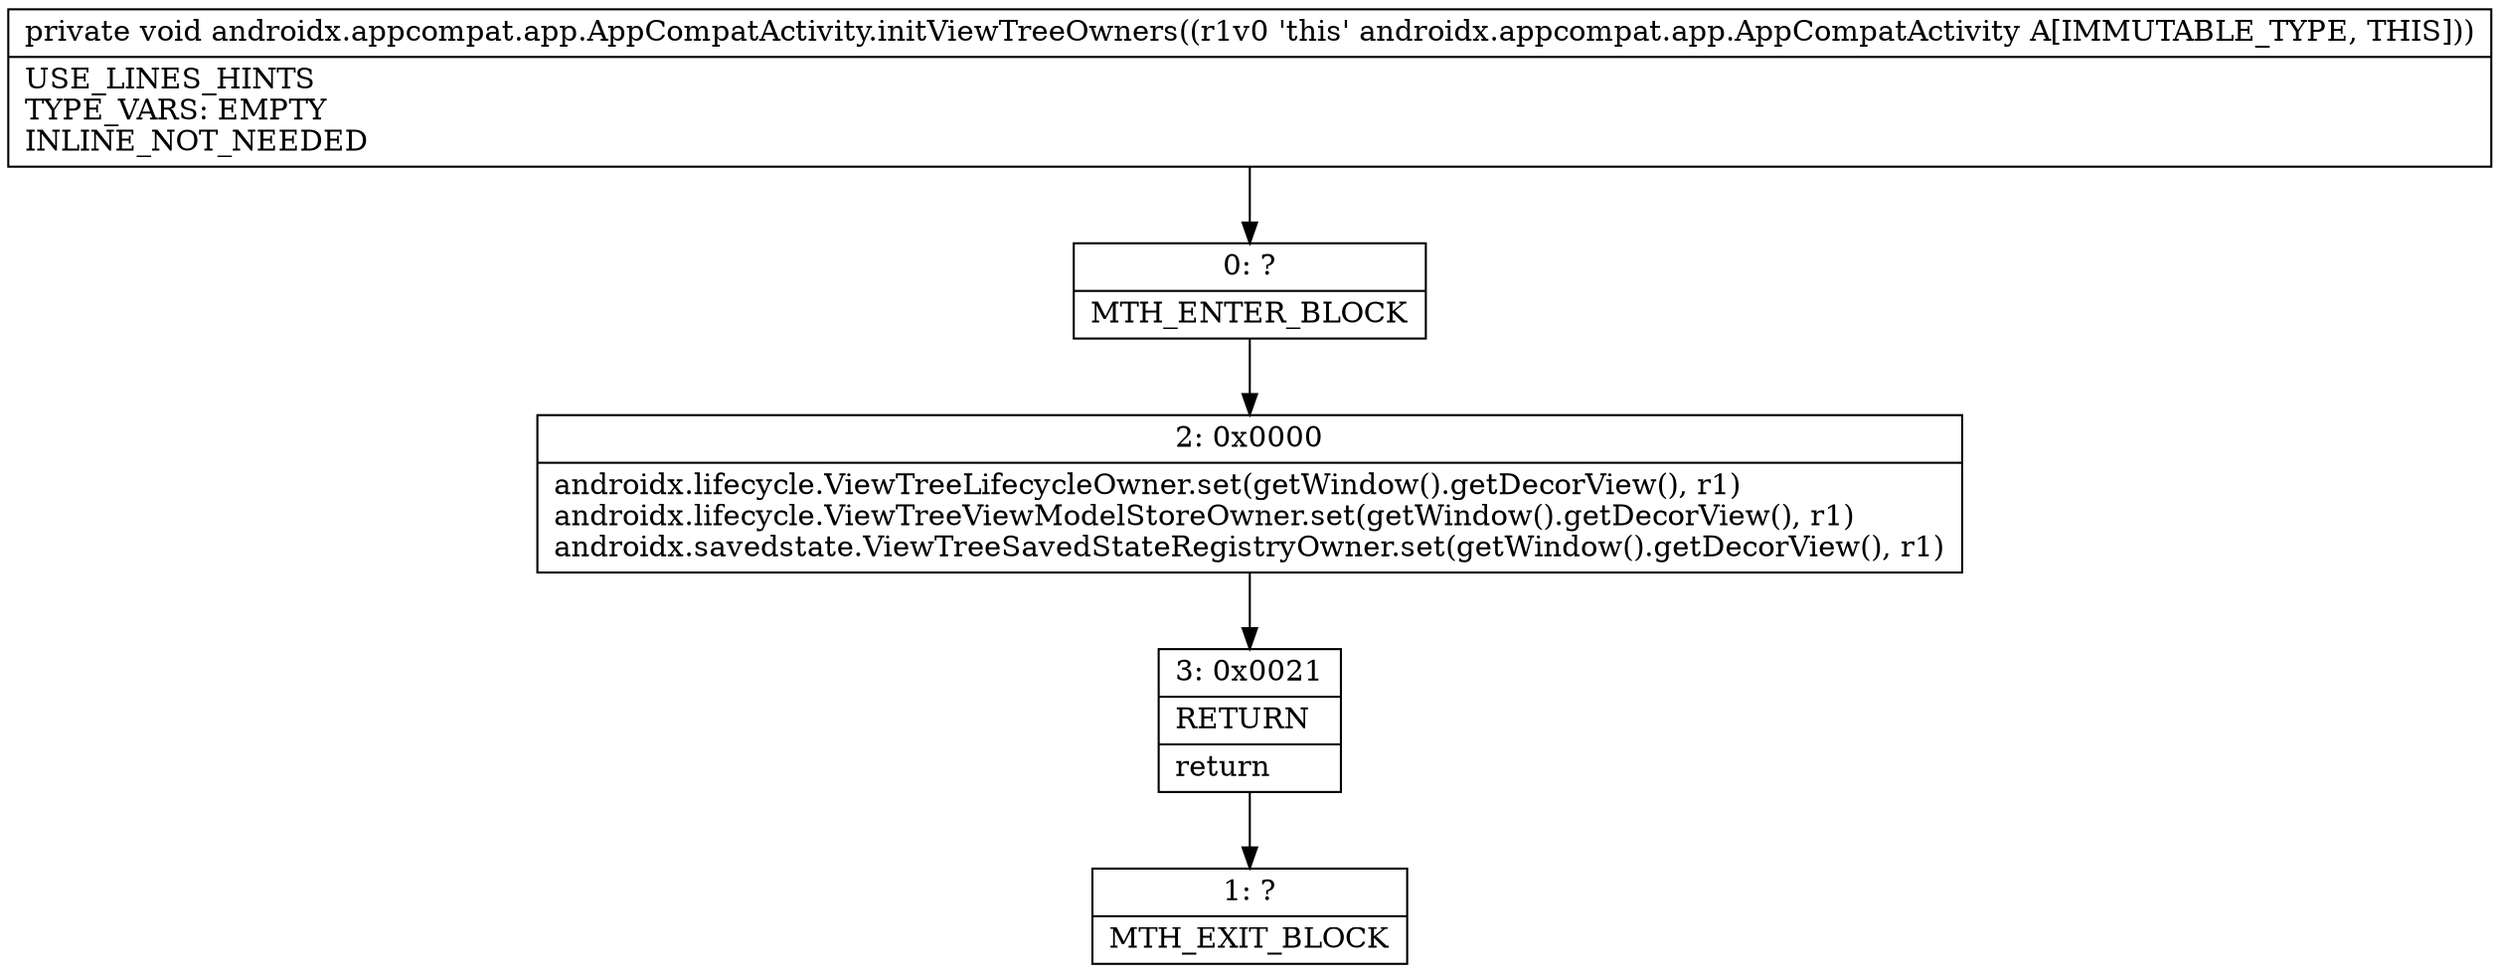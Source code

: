 digraph "CFG forandroidx.appcompat.app.AppCompatActivity.initViewTreeOwners()V" {
Node_0 [shape=record,label="{0\:\ ?|MTH_ENTER_BLOCK\l}"];
Node_2 [shape=record,label="{2\:\ 0x0000|androidx.lifecycle.ViewTreeLifecycleOwner.set(getWindow().getDecorView(), r1)\landroidx.lifecycle.ViewTreeViewModelStoreOwner.set(getWindow().getDecorView(), r1)\landroidx.savedstate.ViewTreeSavedStateRegistryOwner.set(getWindow().getDecorView(), r1)\l}"];
Node_3 [shape=record,label="{3\:\ 0x0021|RETURN\l|return\l}"];
Node_1 [shape=record,label="{1\:\ ?|MTH_EXIT_BLOCK\l}"];
MethodNode[shape=record,label="{private void androidx.appcompat.app.AppCompatActivity.initViewTreeOwners((r1v0 'this' androidx.appcompat.app.AppCompatActivity A[IMMUTABLE_TYPE, THIS]))  | USE_LINES_HINTS\lTYPE_VARS: EMPTY\lINLINE_NOT_NEEDED\l}"];
MethodNode -> Node_0;Node_0 -> Node_2;
Node_2 -> Node_3;
Node_3 -> Node_1;
}

